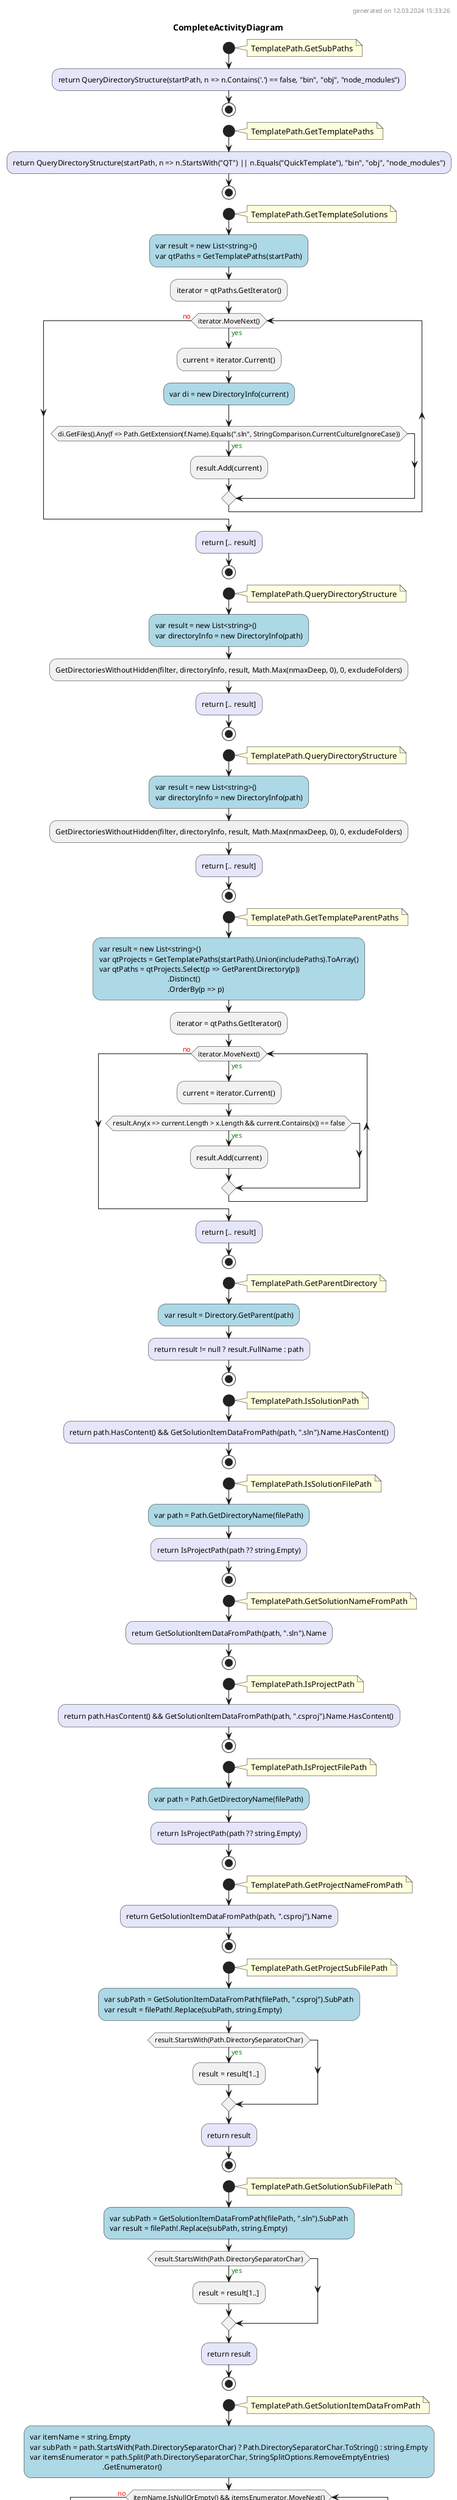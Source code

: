 @startuml CompleteActivityDiagram
header
generated on 12.03.2024 15:33:26
end header
title CompleteActivityDiagram
start
note right:  TemplatePath.GetSubPaths
#Lavender:return QueryDirectoryStructure(startPath, n => n.Contains('.') == false, "bin", "obj", "node_modules");
stop
start
note right:  TemplatePath.GetTemplatePaths
#Lavender:return QueryDirectoryStructure(startPath, n => n.StartsWith("QT") || n.Equals("QuickTemplate"), "bin", "obj", "node_modules");
stop
start
note right:  TemplatePath.GetTemplateSolutions
#LightBlue:var result = new List<string>()
var qtPaths = GetTemplatePaths(startPath);
:iterator = qtPaths.GetIterator();
while (iterator.MoveNext()) is (<color:green>yes)
:current = iterator.Current();
      #LightBlue:var di = new DirectoryInfo(current);
      if (di.GetFiles().Any(f => Path.GetExtension(f.Name).Equals(".sln", StringComparison.CurrentCultureIgnoreCase))) then (<color:green>yes)
          :result.Add(current);
      endif
endwhile (<color:red>no)
#Lavender:return [.. result];
stop
start
note right:  TemplatePath.QueryDirectoryStructure
#LightBlue:var result = new List<string>()
var directoryInfo = new DirectoryInfo(path);
:GetDirectoriesWithoutHidden(filter, directoryInfo, result, Math.Max(nmaxDeep, 0), 0, excludeFolders);
#Lavender:return [.. result];
stop
start
note right:  TemplatePath.QueryDirectoryStructure
#LightBlue:var result = new List<string>()
var directoryInfo = new DirectoryInfo(path);
:GetDirectoriesWithoutHidden(filter, directoryInfo, result, Math.Max(nmaxDeep, 0), 0, excludeFolders);
#Lavender:return [.. result];
stop
start
note right:  TemplatePath.GetTemplateParentPaths
#LightBlue:var result = new List<string>()
var qtProjects = GetTemplatePaths(startPath).Union(includePaths).ToArray()
var qtPaths = qtProjects.Select(p => GetParentDirectory(p))
                                    .Distinct()
                                    .OrderBy(p => p);
:iterator = qtPaths.GetIterator();
while (iterator.MoveNext()) is (<color:green>yes)
:current = iterator.Current();
      if (result.Any(x => current.Length > x.Length && current.Contains(x)) == false) then (<color:green>yes)
          :result.Add(current);
      endif
endwhile (<color:red>no)
#Lavender:return [.. result];
stop
start
note right:  TemplatePath.GetParentDirectory
#LightBlue:var result = Directory.GetParent(path);
#Lavender:return result != null ? result.FullName : path;
stop
start
note right:  TemplatePath.IsSolutionPath
#Lavender:return path.HasContent() && GetSolutionItemDataFromPath(path, ".sln").Name.HasContent();
stop
start
note right:  TemplatePath.IsSolutionFilePath
#LightBlue:var path = Path.GetDirectoryName(filePath);
#Lavender:return IsProjectPath(path ?? string.Empty);
stop
start
note right:  TemplatePath.GetSolutionNameFromPath
#Lavender:return GetSolutionItemDataFromPath(path, ".sln").Name;
stop
start
note right:  TemplatePath.IsProjectPath
#Lavender:return path.HasContent() && GetSolutionItemDataFromPath(path, ".csproj").Name.HasContent();
stop
start
note right:  TemplatePath.IsProjectFilePath
#LightBlue:var path = Path.GetDirectoryName(filePath);
#Lavender:return IsProjectPath(path ?? string.Empty);
stop
start
note right:  TemplatePath.GetProjectNameFromPath
#Lavender:return GetSolutionItemDataFromPath(path, ".csproj").Name;
stop
start
note right:  TemplatePath.GetProjectSubFilePath
#LightBlue:var subPath = GetSolutionItemDataFromPath(filePath, ".csproj").SubPath
var result = filePath!.Replace(subPath, string.Empty);
if (result.StartsWith(Path.DirectorySeparatorChar)) then (<color:green>yes)
    :result = result[1..];
endif
#Lavender:return result;
stop
start
note right:  TemplatePath.GetSolutionSubFilePath
#LightBlue:var subPath = GetSolutionItemDataFromPath(filePath, ".sln").SubPath
var result = filePath!.Replace(subPath, string.Empty);
if (result.StartsWith(Path.DirectorySeparatorChar)) then (<color:green>yes)
    :result = result[1..];
endif
#Lavender:return result;
stop
start
note right:  TemplatePath.GetSolutionItemDataFromPath
#LightBlue:var itemName = string.Empty
var subPath = path.StartsWith(Path.DirectorySeparatorChar) ? Path.DirectorySeparatorChar.ToString() : string.Empty
var itemsEnumerator = path.Split(Path.DirectorySeparatorChar, StringSplitOptions.RemoveEmptyEntries)
                                      .GetEnumerator();
while (itemName.IsNullOrEmpty() && itemsEnumerator.MoveNext()) is (<color:green>yes)
    :subPath = Path.Combine(subPath, itemsEnumerator.Current.ToString()!);
    #LightBlue:var filePath = Path.Combine(subPath, $"{itemsEnumerator.Current}{itemExtension}");
    if (File.Exists(filePath)) then (<color:green>yes)
        :itemName = itemsEnumerator.Current.ToString() ?? string.Empty;
    endif
endwhile (<color:red>no)
#Lavender:return (itemName, subPath);
stop
start
note right:  TemplatePath.GetPathFromPath
#LightBlue:var result = string.Empty
var checkPath = path.StartsWith(Path.DirectorySeparatorChar) ? Path.DirectorySeparatorChar.ToString() : string.Empty
var data = path.Split(Path.DirectorySeparatorChar, StringSplitOptions.RemoveEmptyEntries);
#LightBlue:int i = 0;
while (i < data.Length && result == string.Empty) is (<color:green>yes)
    :checkPath = Path.Combine(checkPath, data[i]);
    #LightBlue:var projectFilePath = Path.Combine(checkPath, $"{data[i]}{checkFileExtension}");
    if (File.Exists(projectFilePath)) then (<color:green>yes)
        :result = checkPath;
    endif
:i++;
endwhile (<color:red>no)
#Lavender:return result;
stop
start
note right:  TemplatePath.GetDirectoryNameFromPath
#LightBlue:var result = string.Empty
var checkPath = path.StartsWith(Path.DirectorySeparatorChar) ? Path.DirectorySeparatorChar.ToString() : string.Empty
var data = path.Split(Path.DirectorySeparatorChar, StringSplitOptions.RemoveEmptyEntries);
#LightBlue:int i = 0;
while (i < data.Length && result == string.Empty) is (<color:green>yes)
    :checkPath = Path.Combine(checkPath, data[i]);
    #LightBlue:var projectFilePath = Path.Combine(checkPath, $"{data[i]}{checkFileExtension}");
    if (File.Exists(projectFilePath)) then (<color:green>yes)
        :result = data[i];
    endif
:i++;
endwhile (<color:red>no)
#Lavender:return result;
stop
start
note right:  TemplatePath.CleanDirectories
:CleanDirectories(new DirectoryInfo(path), dropFolders);
stop
start
note right:  TemplatePath.OpenSolutionFolder
if (Environment.OSVersion.Platform == PlatformID.Win32NT) then (<color:green>yes)
    :Process.Start(new ProcessStartInfo()
                {
                    WorkingDirectory = solutionPath,
                    FileName = "explorer",
                    Arguments = solutionPath,
                    CreateNoWindow = true,
                });
footer
generated with the DiagramCreator by Prof.Gehrer
end footer
@enduml
